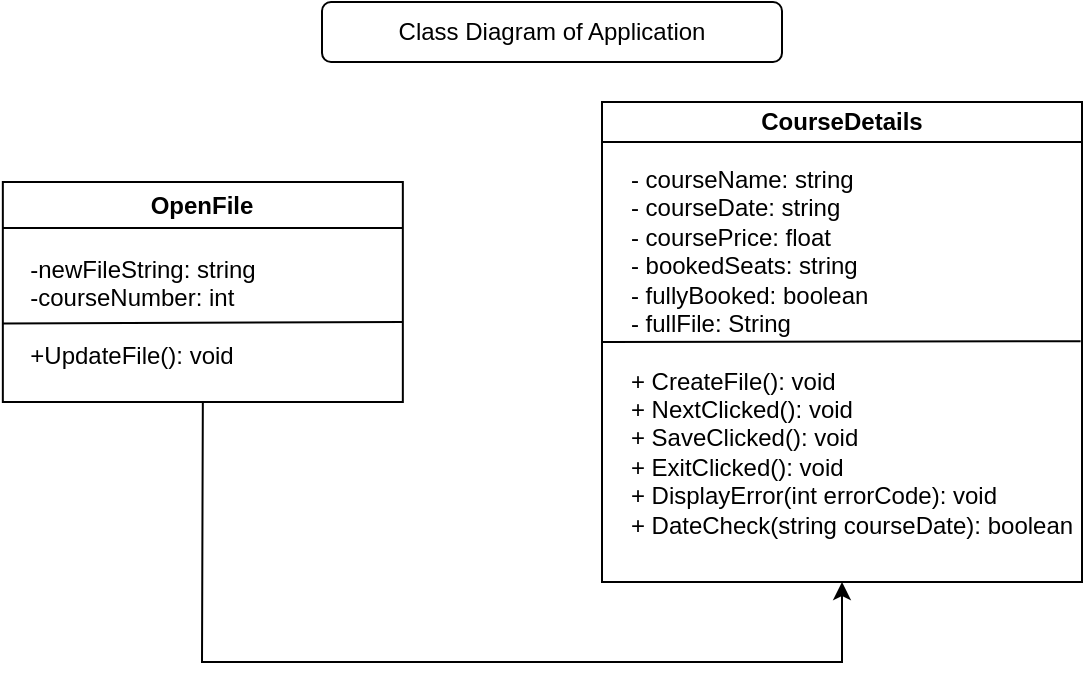 <mxfile version="21.3.8" type="github">
  <diagram name="Page-1" id="tEF_bK_EhaMSMsPKV09x">
    <mxGraphModel dx="1224" dy="1131" grid="1" gridSize="10" guides="1" tooltips="1" connect="1" arrows="1" fold="1" page="1" pageScale="1" pageWidth="850" pageHeight="1100" math="0" shadow="0">
      <root>
        <mxCell id="0" />
        <mxCell id="1" parent="0" />
        <mxCell id="2zt5LDYZxIdTmjJp5bPz-4" value="CourseDetails" style="swimlane;whiteSpace=wrap;html=1;startSize=20;" parent="1" vertex="1">
          <mxGeometry x="400" y="80" width="240" height="240" as="geometry" />
        </mxCell>
        <mxCell id="2zt5LDYZxIdTmjJp5bPz-5" value="&lt;div style=&quot;text-align: left;&quot;&gt;&lt;span style=&quot;background-color: initial;&quot;&gt;- courseName: string&lt;/span&gt;&lt;/div&gt;&lt;div style=&quot;text-align: left;&quot;&gt;&lt;span style=&quot;background-color: initial;&quot;&gt;- courseDate: string&lt;/span&gt;&lt;/div&gt;&lt;div style=&quot;text-align: left;&quot;&gt;&lt;span style=&quot;background-color: initial;&quot;&gt;- coursePrice: float&lt;/span&gt;&lt;/div&gt;&lt;div style=&quot;text-align: left;&quot;&gt;&lt;span style=&quot;background-color: initial;&quot;&gt;- bookedSeats: string&lt;/span&gt;&lt;/div&gt;&lt;div style=&quot;text-align: left;&quot;&gt;&lt;span style=&quot;background-color: initial;&quot;&gt;- fullyBooked: boolean&lt;/span&gt;&lt;/div&gt;&lt;div style=&quot;text-align: left;&quot;&gt;&lt;span style=&quot;background-color: initial;&quot;&gt;- fullFile: String&lt;/span&gt;&lt;/div&gt;&lt;div style=&quot;text-align: left;&quot;&gt;&lt;br&gt;&lt;/div&gt;&lt;div style=&quot;text-align: left;&quot;&gt;&lt;span style=&quot;background-color: initial;&quot;&gt;+ CreateFile(): void&lt;/span&gt;&lt;/div&gt;&lt;div style=&quot;text-align: left;&quot;&gt;&lt;span style=&quot;background-color: initial;&quot;&gt;+ NextClicked(): void&lt;/span&gt;&lt;/div&gt;&lt;div style=&quot;text-align: left;&quot;&gt;&lt;span style=&quot;background-color: initial;&quot;&gt;+ SaveClicked(): void&lt;/span&gt;&lt;/div&gt;&lt;div style=&quot;text-align: left;&quot;&gt;&lt;span style=&quot;background-color: initial;&quot;&gt;+ ExitClicked(): void&lt;/span&gt;&lt;/div&gt;&lt;div style=&quot;text-align: left;&quot;&gt;&lt;span style=&quot;background-color: initial;&quot;&gt;+ DisplayError(int errorCode): void&lt;/span&gt;&lt;/div&gt;&lt;div style=&quot;text-align: left;&quot;&gt;&lt;span style=&quot;background-color: initial;&quot;&gt;+ DateCheck(string courseDate): boolean&lt;/span&gt;&lt;/div&gt;" style="text;html=1;strokeColor=none;fillColor=none;align=center;verticalAlign=middle;whiteSpace=wrap;rounded=0;" parent="2zt5LDYZxIdTmjJp5bPz-4" vertex="1">
          <mxGeometry x="10" y="110" width="230" height="30" as="geometry" />
        </mxCell>
        <mxCell id="2zt5LDYZxIdTmjJp5bPz-6" value="" style="endArrow=none;html=1;rounded=0;exitX=0.997;exitY=0.319;exitDx=0;exitDy=0;entryX=0;entryY=0.5;entryDx=0;entryDy=0;exitPerimeter=0;" parent="2zt5LDYZxIdTmjJp5bPz-4" source="2zt5LDYZxIdTmjJp5bPz-5" target="2zt5LDYZxIdTmjJp5bPz-4" edge="1">
          <mxGeometry width="50" height="50" relative="1" as="geometry">
            <mxPoint x="-10" y="180" as="sourcePoint" />
            <mxPoint x="40" y="130" as="targetPoint" />
          </mxGeometry>
        </mxCell>
        <mxCell id="2zt5LDYZxIdTmjJp5bPz-10" value="OpenFile" style="swimlane;whiteSpace=wrap;html=1;" parent="1" vertex="1">
          <mxGeometry x="100.42" y="120" width="200" height="110" as="geometry" />
        </mxCell>
        <mxCell id="2zt5LDYZxIdTmjJp5bPz-11" value="&lt;div style=&quot;text-align: left;&quot;&gt;-newFileString: string&lt;/div&gt;&lt;div style=&quot;text-align: left;&quot;&gt;-courseNumber: int&lt;/div&gt;&lt;div style=&quot;text-align: left;&quot;&gt;&lt;br&gt;&lt;/div&gt;&lt;div style=&quot;text-align: left;&quot;&gt;+UpdateFile(): void&lt;/div&gt;" style="text;html=1;align=center;verticalAlign=middle;resizable=0;points=[];autosize=1;strokeColor=none;fillColor=none;" parent="2zt5LDYZxIdTmjJp5bPz-10" vertex="1">
          <mxGeometry y="30" width="140" height="70" as="geometry" />
        </mxCell>
        <mxCell id="2zt5LDYZxIdTmjJp5bPz-12" value="" style="endArrow=none;html=1;rounded=0;exitX=-0.003;exitY=0.583;exitDx=0;exitDy=0;exitPerimeter=0;" parent="1" source="2zt5LDYZxIdTmjJp5bPz-11" edge="1">
          <mxGeometry width="50" height="50" relative="1" as="geometry">
            <mxPoint x="330.42" y="160" as="sourcePoint" />
            <mxPoint x="300.42" y="190" as="targetPoint" />
          </mxGeometry>
        </mxCell>
        <mxCell id="2zt5LDYZxIdTmjJp5bPz-13" value="" style="endArrow=classic;html=1;rounded=0;entryX=0.5;entryY=1;entryDx=0;entryDy=0;exitX=0.5;exitY=1;exitDx=0;exitDy=0;" parent="1" target="2zt5LDYZxIdTmjJp5bPz-4" edge="1" source="2zt5LDYZxIdTmjJp5bPz-10">
          <mxGeometry width="50" height="50" relative="1" as="geometry">
            <mxPoint x="280" y="400" as="sourcePoint" />
            <mxPoint x="560" y="400" as="targetPoint" />
            <Array as="points">
              <mxPoint x="200" y="360" />
              <mxPoint x="520" y="360" />
            </Array>
          </mxGeometry>
        </mxCell>
        <mxCell id="ZGy-dWalVG0wKL1tbJ8U-1" value="Class Diagram of Application" style="rounded=1;whiteSpace=wrap;html=1;" vertex="1" parent="1">
          <mxGeometry x="260" y="30" width="230" height="30" as="geometry" />
        </mxCell>
      </root>
    </mxGraphModel>
  </diagram>
</mxfile>
